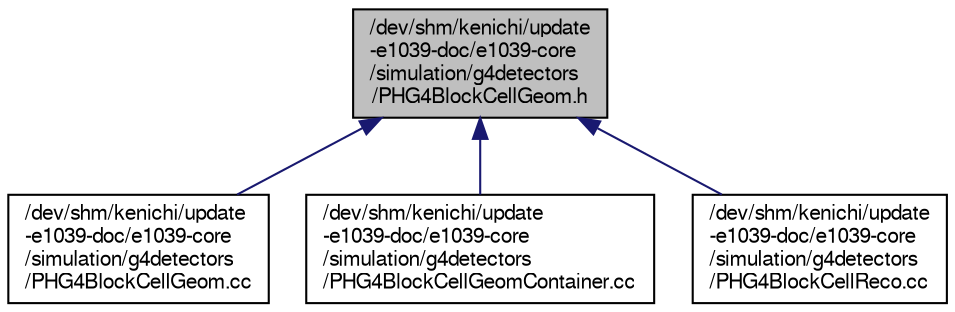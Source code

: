 digraph "/dev/shm/kenichi/update-e1039-doc/e1039-core/simulation/g4detectors/PHG4BlockCellGeom.h"
{
  bgcolor="transparent";
  edge [fontname="FreeSans",fontsize="10",labelfontname="FreeSans",labelfontsize="10"];
  node [fontname="FreeSans",fontsize="10",shape=record];
  Node1 [label="/dev/shm/kenichi/update\l-e1039-doc/e1039-core\l/simulation/g4detectors\l/PHG4BlockCellGeom.h",height=0.2,width=0.4,color="black", fillcolor="grey75", style="filled" fontcolor="black"];
  Node1 -> Node2 [dir="back",color="midnightblue",fontsize="10",style="solid",fontname="FreeSans"];
  Node2 [label="/dev/shm/kenichi/update\l-e1039-doc/e1039-core\l/simulation/g4detectors\l/PHG4BlockCellGeom.cc",height=0.2,width=0.4,color="black",URL="$d5/dd1/PHG4BlockCellGeom_8cc.html"];
  Node1 -> Node3 [dir="back",color="midnightblue",fontsize="10",style="solid",fontname="FreeSans"];
  Node3 [label="/dev/shm/kenichi/update\l-e1039-doc/e1039-core\l/simulation/g4detectors\l/PHG4BlockCellGeomContainer.cc",height=0.2,width=0.4,color="black",URL="$dd/dd3/PHG4BlockCellGeomContainer_8cc.html"];
  Node1 -> Node4 [dir="back",color="midnightblue",fontsize="10",style="solid",fontname="FreeSans"];
  Node4 [label="/dev/shm/kenichi/update\l-e1039-doc/e1039-core\l/simulation/g4detectors\l/PHG4BlockCellReco.cc",height=0.2,width=0.4,color="black",URL="$dc/d32/PHG4BlockCellReco_8cc.html"];
}

